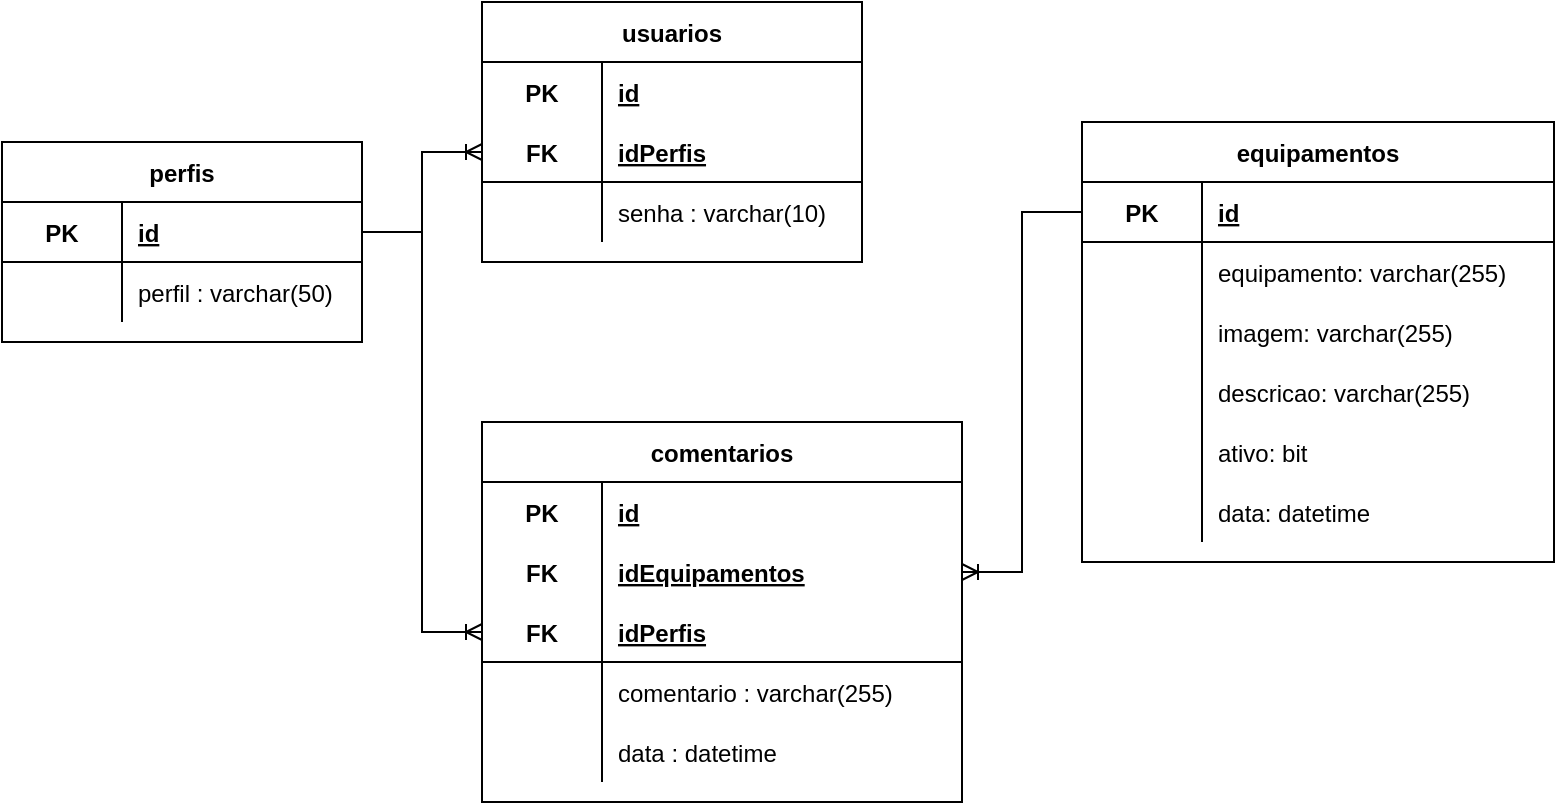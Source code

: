 <mxfile version="15.8.4" type="device" pages="2"><diagram id="UHGHLjbAHLMHH_Gw49UI" name="Lógico"><mxGraphModel dx="1038" dy="649" grid="1" gridSize="10" guides="1" tooltips="1" connect="1" arrows="1" fold="1" page="1" pageScale="1" pageWidth="827" pageHeight="1169" math="0" shadow="0"><root><mxCell id="0"/><mxCell id="1" parent="0"/><mxCell id="L-0Kk4IJOITiNblJpcal-1" value="usuarios" style="shape=table;startSize=30;container=1;collapsible=1;childLayout=tableLayout;fixedRows=1;rowLines=0;fontStyle=1;align=center;resizeLast=1;" vertex="1" parent="1"><mxGeometry x="280" y="150" width="190" height="130" as="geometry"/></mxCell><mxCell id="L-0Kk4IJOITiNblJpcal-2" value="" style="shape=partialRectangle;collapsible=0;dropTarget=0;pointerEvents=0;fillColor=none;top=0;left=0;bottom=0;right=0;points=[[0,0.5],[1,0.5]];portConstraint=eastwest;" vertex="1" parent="L-0Kk4IJOITiNblJpcal-1"><mxGeometry y="30" width="190" height="30" as="geometry"/></mxCell><mxCell id="L-0Kk4IJOITiNblJpcal-3" value="PK" style="shape=partialRectangle;connectable=0;fillColor=none;top=0;left=0;bottom=0;right=0;fontStyle=1;overflow=hidden;" vertex="1" parent="L-0Kk4IJOITiNblJpcal-2"><mxGeometry width="60" height="30" as="geometry"><mxRectangle width="60" height="30" as="alternateBounds"/></mxGeometry></mxCell><mxCell id="L-0Kk4IJOITiNblJpcal-4" value="id" style="shape=partialRectangle;connectable=0;fillColor=none;top=0;left=0;bottom=0;right=0;align=left;spacingLeft=6;fontStyle=5;overflow=hidden;" vertex="1" parent="L-0Kk4IJOITiNblJpcal-2"><mxGeometry x="60" width="130" height="30" as="geometry"><mxRectangle width="130" height="30" as="alternateBounds"/></mxGeometry></mxCell><mxCell id="L-0Kk4IJOITiNblJpcal-5" value="" style="shape=partialRectangle;collapsible=0;dropTarget=0;pointerEvents=0;fillColor=none;top=0;left=0;bottom=1;right=0;points=[[0,0.5],[1,0.5]];portConstraint=eastwest;" vertex="1" parent="L-0Kk4IJOITiNblJpcal-1"><mxGeometry y="60" width="190" height="30" as="geometry"/></mxCell><mxCell id="L-0Kk4IJOITiNblJpcal-6" value="FK" style="shape=partialRectangle;connectable=0;fillColor=none;top=0;left=0;bottom=0;right=0;fontStyle=1;overflow=hidden;" vertex="1" parent="L-0Kk4IJOITiNblJpcal-5"><mxGeometry width="60" height="30" as="geometry"><mxRectangle width="60" height="30" as="alternateBounds"/></mxGeometry></mxCell><mxCell id="L-0Kk4IJOITiNblJpcal-7" value="idPerfis" style="shape=partialRectangle;connectable=0;fillColor=none;top=0;left=0;bottom=0;right=0;align=left;spacingLeft=6;fontStyle=5;overflow=hidden;" vertex="1" parent="L-0Kk4IJOITiNblJpcal-5"><mxGeometry x="60" width="130" height="30" as="geometry"><mxRectangle width="130" height="30" as="alternateBounds"/></mxGeometry></mxCell><mxCell id="L-0Kk4IJOITiNblJpcal-8" value="" style="shape=partialRectangle;collapsible=0;dropTarget=0;pointerEvents=0;fillColor=none;top=0;left=0;bottom=0;right=0;points=[[0,0.5],[1,0.5]];portConstraint=eastwest;" vertex="1" parent="L-0Kk4IJOITiNblJpcal-1"><mxGeometry y="90" width="190" height="30" as="geometry"/></mxCell><mxCell id="L-0Kk4IJOITiNblJpcal-9" value="" style="shape=partialRectangle;connectable=0;fillColor=none;top=0;left=0;bottom=0;right=0;editable=1;overflow=hidden;" vertex="1" parent="L-0Kk4IJOITiNblJpcal-8"><mxGeometry width="60" height="30" as="geometry"><mxRectangle width="60" height="30" as="alternateBounds"/></mxGeometry></mxCell><mxCell id="L-0Kk4IJOITiNblJpcal-10" value="senha : varchar(10)" style="shape=partialRectangle;connectable=0;fillColor=none;top=0;left=0;bottom=0;right=0;align=left;spacingLeft=6;overflow=hidden;" vertex="1" parent="L-0Kk4IJOITiNblJpcal-8"><mxGeometry x="60" width="130" height="30" as="geometry"><mxRectangle width="130" height="30" as="alternateBounds"/></mxGeometry></mxCell><mxCell id="L-0Kk4IJOITiNblJpcal-14" value="equipamentos" style="shape=table;startSize=30;container=1;collapsible=1;childLayout=tableLayout;fixedRows=1;rowLines=0;fontStyle=1;align=center;resizeLast=1;" vertex="1" parent="1"><mxGeometry x="580" y="210" width="236" height="220" as="geometry"/></mxCell><mxCell id="L-0Kk4IJOITiNblJpcal-18" value="" style="shape=partialRectangle;collapsible=0;dropTarget=0;pointerEvents=0;fillColor=none;top=0;left=0;bottom=1;right=0;points=[[0,0.5],[1,0.5]];portConstraint=eastwest;" vertex="1" parent="L-0Kk4IJOITiNblJpcal-14"><mxGeometry y="30" width="236" height="30" as="geometry"/></mxCell><mxCell id="L-0Kk4IJOITiNblJpcal-19" value="PK" style="shape=partialRectangle;connectable=0;fillColor=none;top=0;left=0;bottom=0;right=0;fontStyle=1;overflow=hidden;" vertex="1" parent="L-0Kk4IJOITiNblJpcal-18"><mxGeometry width="60" height="30" as="geometry"><mxRectangle width="60" height="30" as="alternateBounds"/></mxGeometry></mxCell><mxCell id="L-0Kk4IJOITiNblJpcal-20" value="id" style="shape=partialRectangle;connectable=0;fillColor=none;top=0;left=0;bottom=0;right=0;align=left;spacingLeft=6;fontStyle=5;overflow=hidden;" vertex="1" parent="L-0Kk4IJOITiNblJpcal-18"><mxGeometry x="60" width="176" height="30" as="geometry"><mxRectangle width="176" height="30" as="alternateBounds"/></mxGeometry></mxCell><mxCell id="L-0Kk4IJOITiNblJpcal-21" value="" style="shape=partialRectangle;collapsible=0;dropTarget=0;pointerEvents=0;fillColor=none;top=0;left=0;bottom=0;right=0;points=[[0,0.5],[1,0.5]];portConstraint=eastwest;" vertex="1" parent="L-0Kk4IJOITiNblJpcal-14"><mxGeometry y="60" width="236" height="30" as="geometry"/></mxCell><mxCell id="L-0Kk4IJOITiNblJpcal-22" value="" style="shape=partialRectangle;connectable=0;fillColor=none;top=0;left=0;bottom=0;right=0;editable=1;overflow=hidden;" vertex="1" parent="L-0Kk4IJOITiNblJpcal-21"><mxGeometry width="60" height="30" as="geometry"><mxRectangle width="60" height="30" as="alternateBounds"/></mxGeometry></mxCell><mxCell id="L-0Kk4IJOITiNblJpcal-23" value="equipamento: varchar(255)" style="shape=partialRectangle;connectable=0;fillColor=none;top=0;left=0;bottom=0;right=0;align=left;spacingLeft=6;overflow=hidden;" vertex="1" parent="L-0Kk4IJOITiNblJpcal-21"><mxGeometry x="60" width="176" height="30" as="geometry"><mxRectangle width="176" height="30" as="alternateBounds"/></mxGeometry></mxCell><mxCell id="L-0Kk4IJOITiNblJpcal-56" value="" style="shape=partialRectangle;collapsible=0;dropTarget=0;pointerEvents=0;fillColor=none;top=0;left=0;bottom=0;right=0;points=[[0,0.5],[1,0.5]];portConstraint=eastwest;" vertex="1" parent="L-0Kk4IJOITiNblJpcal-14"><mxGeometry y="90" width="236" height="30" as="geometry"/></mxCell><mxCell id="L-0Kk4IJOITiNblJpcal-57" value="" style="shape=partialRectangle;connectable=0;fillColor=none;top=0;left=0;bottom=0;right=0;editable=1;overflow=hidden;" vertex="1" parent="L-0Kk4IJOITiNblJpcal-56"><mxGeometry width="60" height="30" as="geometry"><mxRectangle width="60" height="30" as="alternateBounds"/></mxGeometry></mxCell><mxCell id="L-0Kk4IJOITiNblJpcal-58" value="imagem: varchar(255)" style="shape=partialRectangle;connectable=0;fillColor=none;top=0;left=0;bottom=0;right=0;align=left;spacingLeft=6;overflow=hidden;" vertex="1" parent="L-0Kk4IJOITiNblJpcal-56"><mxGeometry x="60" width="176" height="30" as="geometry"><mxRectangle width="176" height="30" as="alternateBounds"/></mxGeometry></mxCell><mxCell id="L-0Kk4IJOITiNblJpcal-59" value="" style="shape=partialRectangle;collapsible=0;dropTarget=0;pointerEvents=0;fillColor=none;top=0;left=0;bottom=0;right=0;points=[[0,0.5],[1,0.5]];portConstraint=eastwest;" vertex="1" parent="L-0Kk4IJOITiNblJpcal-14"><mxGeometry y="120" width="236" height="30" as="geometry"/></mxCell><mxCell id="L-0Kk4IJOITiNblJpcal-60" value="" style="shape=partialRectangle;connectable=0;fillColor=none;top=0;left=0;bottom=0;right=0;editable=1;overflow=hidden;" vertex="1" parent="L-0Kk4IJOITiNblJpcal-59"><mxGeometry width="60" height="30" as="geometry"><mxRectangle width="60" height="30" as="alternateBounds"/></mxGeometry></mxCell><mxCell id="L-0Kk4IJOITiNblJpcal-61" value="descricao: varchar(255)" style="shape=partialRectangle;connectable=0;fillColor=none;top=0;left=0;bottom=0;right=0;align=left;spacingLeft=6;overflow=hidden;" vertex="1" parent="L-0Kk4IJOITiNblJpcal-59"><mxGeometry x="60" width="176" height="30" as="geometry"><mxRectangle width="176" height="30" as="alternateBounds"/></mxGeometry></mxCell><mxCell id="L-0Kk4IJOITiNblJpcal-62" value="" style="shape=partialRectangle;collapsible=0;dropTarget=0;pointerEvents=0;fillColor=none;top=0;left=0;bottom=0;right=0;points=[[0,0.5],[1,0.5]];portConstraint=eastwest;" vertex="1" parent="L-0Kk4IJOITiNblJpcal-14"><mxGeometry y="150" width="236" height="30" as="geometry"/></mxCell><mxCell id="L-0Kk4IJOITiNblJpcal-63" value="" style="shape=partialRectangle;connectable=0;fillColor=none;top=0;left=0;bottom=0;right=0;editable=1;overflow=hidden;" vertex="1" parent="L-0Kk4IJOITiNblJpcal-62"><mxGeometry width="60" height="30" as="geometry"><mxRectangle width="60" height="30" as="alternateBounds"/></mxGeometry></mxCell><mxCell id="L-0Kk4IJOITiNblJpcal-64" value="ativo: bit" style="shape=partialRectangle;connectable=0;fillColor=none;top=0;left=0;bottom=0;right=0;align=left;spacingLeft=6;overflow=hidden;" vertex="1" parent="L-0Kk4IJOITiNblJpcal-62"><mxGeometry x="60" width="176" height="30" as="geometry"><mxRectangle width="176" height="30" as="alternateBounds"/></mxGeometry></mxCell><mxCell id="L-0Kk4IJOITiNblJpcal-65" value="" style="shape=partialRectangle;collapsible=0;dropTarget=0;pointerEvents=0;fillColor=none;top=0;left=0;bottom=0;right=0;points=[[0,0.5],[1,0.5]];portConstraint=eastwest;" vertex="1" parent="L-0Kk4IJOITiNblJpcal-14"><mxGeometry y="180" width="236" height="30" as="geometry"/></mxCell><mxCell id="L-0Kk4IJOITiNblJpcal-66" value="" style="shape=partialRectangle;connectable=0;fillColor=none;top=0;left=0;bottom=0;right=0;editable=1;overflow=hidden;" vertex="1" parent="L-0Kk4IJOITiNblJpcal-65"><mxGeometry width="60" height="30" as="geometry"><mxRectangle width="60" height="30" as="alternateBounds"/></mxGeometry></mxCell><mxCell id="L-0Kk4IJOITiNblJpcal-67" value="data: datetime" style="shape=partialRectangle;connectable=0;fillColor=none;top=0;left=0;bottom=0;right=0;align=left;spacingLeft=6;overflow=hidden;" vertex="1" parent="L-0Kk4IJOITiNblJpcal-65"><mxGeometry x="60" width="176" height="30" as="geometry"><mxRectangle width="176" height="30" as="alternateBounds"/></mxGeometry></mxCell><mxCell id="L-0Kk4IJOITiNblJpcal-27" value="perfis" style="shape=table;startSize=30;container=1;collapsible=1;childLayout=tableLayout;fixedRows=1;rowLines=0;fontStyle=1;align=center;resizeLast=1;" vertex="1" parent="1"><mxGeometry x="40" y="220" width="180" height="100" as="geometry"/></mxCell><mxCell id="L-0Kk4IJOITiNblJpcal-31" value="" style="shape=partialRectangle;collapsible=0;dropTarget=0;pointerEvents=0;fillColor=none;top=0;left=0;bottom=1;right=0;points=[[0,0.5],[1,0.5]];portConstraint=eastwest;" vertex="1" parent="L-0Kk4IJOITiNblJpcal-27"><mxGeometry y="30" width="180" height="30" as="geometry"/></mxCell><mxCell id="L-0Kk4IJOITiNblJpcal-32" value="PK" style="shape=partialRectangle;connectable=0;fillColor=none;top=0;left=0;bottom=0;right=0;fontStyle=1;overflow=hidden;" vertex="1" parent="L-0Kk4IJOITiNblJpcal-31"><mxGeometry width="60" height="30" as="geometry"><mxRectangle width="60" height="30" as="alternateBounds"/></mxGeometry></mxCell><mxCell id="L-0Kk4IJOITiNblJpcal-33" value="id" style="shape=partialRectangle;connectable=0;fillColor=none;top=0;left=0;bottom=0;right=0;align=left;spacingLeft=6;fontStyle=5;overflow=hidden;" vertex="1" parent="L-0Kk4IJOITiNblJpcal-31"><mxGeometry x="60" width="120" height="30" as="geometry"><mxRectangle width="120" height="30" as="alternateBounds"/></mxGeometry></mxCell><mxCell id="L-0Kk4IJOITiNblJpcal-34" value="" style="shape=partialRectangle;collapsible=0;dropTarget=0;pointerEvents=0;fillColor=none;top=0;left=0;bottom=0;right=0;points=[[0,0.5],[1,0.5]];portConstraint=eastwest;" vertex="1" parent="L-0Kk4IJOITiNblJpcal-27"><mxGeometry y="60" width="180" height="30" as="geometry"/></mxCell><mxCell id="L-0Kk4IJOITiNblJpcal-35" value="" style="shape=partialRectangle;connectable=0;fillColor=none;top=0;left=0;bottom=0;right=0;editable=1;overflow=hidden;" vertex="1" parent="L-0Kk4IJOITiNblJpcal-34"><mxGeometry width="60" height="30" as="geometry"><mxRectangle width="60" height="30" as="alternateBounds"/></mxGeometry></mxCell><mxCell id="L-0Kk4IJOITiNblJpcal-36" value="perfil : varchar(50)" style="shape=partialRectangle;connectable=0;fillColor=none;top=0;left=0;bottom=0;right=0;align=left;spacingLeft=6;overflow=hidden;" vertex="1" parent="L-0Kk4IJOITiNblJpcal-34"><mxGeometry x="60" width="120" height="30" as="geometry"><mxRectangle width="120" height="30" as="alternateBounds"/></mxGeometry></mxCell><mxCell id="L-0Kk4IJOITiNblJpcal-40" value="comentarios" style="shape=table;startSize=30;container=1;collapsible=1;childLayout=tableLayout;fixedRows=1;rowLines=0;fontStyle=1;align=center;resizeLast=1;" vertex="1" parent="1"><mxGeometry x="280" y="360" width="240" height="190" as="geometry"/></mxCell><mxCell id="L-0Kk4IJOITiNblJpcal-41" value="" style="shape=partialRectangle;collapsible=0;dropTarget=0;pointerEvents=0;fillColor=none;top=0;left=0;bottom=0;right=0;points=[[0,0.5],[1,0.5]];portConstraint=eastwest;" vertex="1" parent="L-0Kk4IJOITiNblJpcal-40"><mxGeometry y="30" width="240" height="30" as="geometry"/></mxCell><mxCell id="L-0Kk4IJOITiNblJpcal-42" value="PK" style="shape=partialRectangle;connectable=0;fillColor=none;top=0;left=0;bottom=0;right=0;fontStyle=1;overflow=hidden;" vertex="1" parent="L-0Kk4IJOITiNblJpcal-41"><mxGeometry width="60" height="30" as="geometry"><mxRectangle width="60" height="30" as="alternateBounds"/></mxGeometry></mxCell><mxCell id="L-0Kk4IJOITiNblJpcal-43" value="id" style="shape=partialRectangle;connectable=0;fillColor=none;top=0;left=0;bottom=0;right=0;align=left;spacingLeft=6;fontStyle=5;overflow=hidden;" vertex="1" parent="L-0Kk4IJOITiNblJpcal-41"><mxGeometry x="60" width="180" height="30" as="geometry"><mxRectangle width="180" height="30" as="alternateBounds"/></mxGeometry></mxCell><mxCell id="L-0Kk4IJOITiNblJpcal-53" value="" style="shape=partialRectangle;collapsible=0;dropTarget=0;pointerEvents=0;fillColor=none;top=0;left=0;bottom=0;right=0;points=[[0,0.5],[1,0.5]];portConstraint=eastwest;" vertex="1" parent="L-0Kk4IJOITiNblJpcal-40"><mxGeometry y="60" width="240" height="30" as="geometry"/></mxCell><mxCell id="L-0Kk4IJOITiNblJpcal-54" value="FK" style="shape=partialRectangle;connectable=0;fillColor=none;top=0;left=0;bottom=0;right=0;fontStyle=1;overflow=hidden;" vertex="1" parent="L-0Kk4IJOITiNblJpcal-53"><mxGeometry width="60" height="30" as="geometry"><mxRectangle width="60" height="30" as="alternateBounds"/></mxGeometry></mxCell><mxCell id="L-0Kk4IJOITiNblJpcal-55" value="idEquipamentos" style="shape=partialRectangle;connectable=0;fillColor=none;top=0;left=0;bottom=0;right=0;align=left;spacingLeft=6;fontStyle=5;overflow=hidden;" vertex="1" parent="L-0Kk4IJOITiNblJpcal-53"><mxGeometry x="60" width="180" height="30" as="geometry"><mxRectangle width="180" height="30" as="alternateBounds"/></mxGeometry></mxCell><mxCell id="L-0Kk4IJOITiNblJpcal-44" value="" style="shape=partialRectangle;collapsible=0;dropTarget=0;pointerEvents=0;fillColor=none;top=0;left=0;bottom=1;right=0;points=[[0,0.5],[1,0.5]];portConstraint=eastwest;" vertex="1" parent="L-0Kk4IJOITiNblJpcal-40"><mxGeometry y="90" width="240" height="30" as="geometry"/></mxCell><mxCell id="L-0Kk4IJOITiNblJpcal-45" value="FK" style="shape=partialRectangle;connectable=0;fillColor=none;top=0;left=0;bottom=0;right=0;fontStyle=1;overflow=hidden;" vertex="1" parent="L-0Kk4IJOITiNblJpcal-44"><mxGeometry width="60" height="30" as="geometry"><mxRectangle width="60" height="30" as="alternateBounds"/></mxGeometry></mxCell><mxCell id="L-0Kk4IJOITiNblJpcal-46" value="idPerfis" style="shape=partialRectangle;connectable=0;fillColor=none;top=0;left=0;bottom=0;right=0;align=left;spacingLeft=6;fontStyle=5;overflow=hidden;" vertex="1" parent="L-0Kk4IJOITiNblJpcal-44"><mxGeometry x="60" width="180" height="30" as="geometry"><mxRectangle width="180" height="30" as="alternateBounds"/></mxGeometry></mxCell><mxCell id="L-0Kk4IJOITiNblJpcal-47" value="" style="shape=partialRectangle;collapsible=0;dropTarget=0;pointerEvents=0;fillColor=none;top=0;left=0;bottom=0;right=0;points=[[0,0.5],[1,0.5]];portConstraint=eastwest;" vertex="1" parent="L-0Kk4IJOITiNblJpcal-40"><mxGeometry y="120" width="240" height="30" as="geometry"/></mxCell><mxCell id="L-0Kk4IJOITiNblJpcal-48" value="" style="shape=partialRectangle;connectable=0;fillColor=none;top=0;left=0;bottom=0;right=0;editable=1;overflow=hidden;" vertex="1" parent="L-0Kk4IJOITiNblJpcal-47"><mxGeometry width="60" height="30" as="geometry"><mxRectangle width="60" height="30" as="alternateBounds"/></mxGeometry></mxCell><mxCell id="L-0Kk4IJOITiNblJpcal-49" value="comentario : varchar(255)" style="shape=partialRectangle;connectable=0;fillColor=none;top=0;left=0;bottom=0;right=0;align=left;spacingLeft=6;overflow=hidden;" vertex="1" parent="L-0Kk4IJOITiNblJpcal-47"><mxGeometry x="60" width="180" height="30" as="geometry"><mxRectangle width="180" height="30" as="alternateBounds"/></mxGeometry></mxCell><mxCell id="L-0Kk4IJOITiNblJpcal-50" value="" style="shape=partialRectangle;collapsible=0;dropTarget=0;pointerEvents=0;fillColor=none;top=0;left=0;bottom=0;right=0;points=[[0,0.5],[1,0.5]];portConstraint=eastwest;" vertex="1" parent="L-0Kk4IJOITiNblJpcal-40"><mxGeometry y="150" width="240" height="30" as="geometry"/></mxCell><mxCell id="L-0Kk4IJOITiNblJpcal-51" value="" style="shape=partialRectangle;connectable=0;fillColor=none;top=0;left=0;bottom=0;right=0;editable=1;overflow=hidden;" vertex="1" parent="L-0Kk4IJOITiNblJpcal-50"><mxGeometry width="60" height="30" as="geometry"><mxRectangle width="60" height="30" as="alternateBounds"/></mxGeometry></mxCell><mxCell id="L-0Kk4IJOITiNblJpcal-52" value="data : datetime" style="shape=partialRectangle;connectable=0;fillColor=none;top=0;left=0;bottom=0;right=0;align=left;spacingLeft=6;overflow=hidden;" vertex="1" parent="L-0Kk4IJOITiNblJpcal-50"><mxGeometry x="60" width="180" height="30" as="geometry"><mxRectangle width="180" height="30" as="alternateBounds"/></mxGeometry></mxCell><mxCell id="L-0Kk4IJOITiNblJpcal-68" value="" style="edgeStyle=entityRelationEdgeStyle;fontSize=12;html=1;endArrow=ERoneToMany;rounded=0;" edge="1" parent="1" source="L-0Kk4IJOITiNblJpcal-31" target="L-0Kk4IJOITiNblJpcal-5"><mxGeometry width="100" height="100" relative="1" as="geometry"><mxPoint x="530" y="380" as="sourcePoint"/><mxPoint x="630" y="280" as="targetPoint"/></mxGeometry></mxCell><mxCell id="L-0Kk4IJOITiNblJpcal-69" value="" style="edgeStyle=entityRelationEdgeStyle;fontSize=12;html=1;endArrow=ERoneToMany;rounded=0;" edge="1" parent="1" source="L-0Kk4IJOITiNblJpcal-18" target="L-0Kk4IJOITiNblJpcal-53"><mxGeometry width="100" height="100" relative="1" as="geometry"><mxPoint x="450" y="270" as="sourcePoint"/><mxPoint x="610" y="300" as="targetPoint"/></mxGeometry></mxCell><mxCell id="L-0Kk4IJOITiNblJpcal-70" value="" style="edgeStyle=entityRelationEdgeStyle;fontSize=12;html=1;endArrow=ERoneToMany;rounded=0;" edge="1" parent="1" source="L-0Kk4IJOITiNblJpcal-31" target="L-0Kk4IJOITiNblJpcal-44"><mxGeometry width="100" height="100" relative="1" as="geometry"><mxPoint x="630" y="415" as="sourcePoint"/><mxPoint x="530" y="445" as="targetPoint"/></mxGeometry></mxCell></root></mxGraphModel></diagram><diagram id="wCpz3H5R9Ymp6LbYYtwA" name="Atividades"><mxGraphModel dx="1038" dy="649" grid="1" gridSize="10" guides="1" tooltips="1" connect="1" arrows="1" fold="1" page="1" pageScale="1" pageWidth="827" pageHeight="1169" math="0" shadow="0"><root><mxCell id="qL6ruLluG8ddTmC6cx3d-0"/><mxCell id="qL6ruLluG8ddTmC6cx3d-1" parent="qL6ruLluG8ddTmC6cx3d-0"/><mxCell id="dM7V7hw_hH0eafNiyGDo-0" value="" style="ellipse;html=1;shape=startState;fillColor=#000000;strokeColor=#ff0000;" vertex="1" parent="qL6ruLluG8ddTmC6cx3d-1"><mxGeometry x="265" y="340" width="30" height="30" as="geometry"/></mxCell><mxCell id="dM7V7hw_hH0eafNiyGDo-1" value="" style="edgeStyle=orthogonalEdgeStyle;html=1;verticalAlign=bottom;endArrow=open;endSize=8;strokeColor=#ff0000;rounded=0;entryX=0.5;entryY=0;entryDx=0;entryDy=0;" edge="1" source="dM7V7hw_hH0eafNiyGDo-0" parent="qL6ruLluG8ddTmC6cx3d-1" target="dM7V7hw_hH0eafNiyGDo-3"><mxGeometry relative="1" as="geometry"><mxPoint x="281" y="410" as="targetPoint"/></mxGeometry></mxCell><mxCell id="dM7V7hw_hH0eafNiyGDo-2" value="" style="ellipse;html=1;shape=endState;fillColor=#000000;strokeColor=#ff0000;" vertex="1" parent="qL6ruLluG8ddTmC6cx3d-1"><mxGeometry x="481" y="845" width="30" height="30" as="geometry"/></mxCell><mxCell id="dM7V7hw_hH0eafNiyGDo-3" value="Efetuat Login" style="rounded=1;whiteSpace=wrap;html=1;arcSize=40;fontColor=#000000;fillColor=#ffffc0;strokeColor=#ff0000;" vertex="1" parent="qL6ruLluG8ddTmC6cx3d-1"><mxGeometry x="220" y="430" width="120" height="40" as="geometry"/></mxCell><mxCell id="dM7V7hw_hH0eafNiyGDo-4" value="" style="edgeStyle=orthogonalEdgeStyle;html=1;verticalAlign=bottom;endArrow=open;endSize=8;strokeColor=#ff0000;rounded=0;" edge="1" source="dM7V7hw_hH0eafNiyGDo-3" parent="qL6ruLluG8ddTmC6cx3d-1"><mxGeometry relative="1" as="geometry"><mxPoint x="280" y="530" as="targetPoint"/></mxGeometry></mxCell><mxCell id="dM7V7hw_hH0eafNiyGDo-5" value="Usuario é válido?" style="rhombus;whiteSpace=wrap;html=1;fillColor=#ffffc0;strokeColor=#ff0000;" vertex="1" parent="qL6ruLluG8ddTmC6cx3d-1"><mxGeometry x="225" y="530" width="110" height="70" as="geometry"/></mxCell><mxCell id="dM7V7hw_hH0eafNiyGDo-6" value="NAO" style="edgeStyle=orthogonalEdgeStyle;html=1;align=left;verticalAlign=bottom;endArrow=open;endSize=8;strokeColor=#ff0000;rounded=0;" edge="1" source="dM7V7hw_hH0eafNiyGDo-5" parent="qL6ruLluG8ddTmC6cx3d-1"><mxGeometry x="-1" relative="1" as="geometry"><mxPoint x="436" y="565" as="targetPoint"/><Array as="points"><mxPoint x="416" y="565"/></Array></mxGeometry></mxCell><mxCell id="dM7V7hw_hH0eafNiyGDo-7" value="SIM" style="edgeStyle=orthogonalEdgeStyle;html=1;align=left;verticalAlign=top;endArrow=open;endSize=8;strokeColor=#ff0000;rounded=0;entryX=0.5;entryY=0;entryDx=0;entryDy=0;" edge="1" source="dM7V7hw_hH0eafNiyGDo-5" parent="qL6ruLluG8ddTmC6cx3d-1" target="dM7V7hw_hH0eafNiyGDo-10"><mxGeometry x="-1" y="-20" relative="1" as="geometry"><mxPoint x="286" y="650" as="targetPoint"/><mxPoint x="20" y="-20" as="offset"/></mxGeometry></mxCell><mxCell id="dM7V7hw_hH0eafNiyGDo-9" style="edgeStyle=orthogonalEdgeStyle;rounded=0;orthogonalLoop=1;jettySize=auto;html=1;exitX=0.5;exitY=0;exitDx=0;exitDy=0;entryX=1;entryY=0.5;entryDx=0;entryDy=0;" edge="1" parent="qL6ruLluG8ddTmC6cx3d-1" source="dM7V7hw_hH0eafNiyGDo-8" target="dM7V7hw_hH0eafNiyGDo-3"><mxGeometry relative="1" as="geometry"/></mxCell><mxCell id="dM7V7hw_hH0eafNiyGDo-8" value="Usuário inválido" style="rounded=1;whiteSpace=wrap;html=1;arcSize=40;fontColor=#000000;fillColor=#ffffc0;strokeColor=#ff0000;" vertex="1" parent="qL6ruLluG8ddTmC6cx3d-1"><mxGeometry x="436" y="545" width="120" height="40" as="geometry"/></mxCell><mxCell id="dM7V7hw_hH0eafNiyGDo-12" style="edgeStyle=orthogonalEdgeStyle;rounded=0;orthogonalLoop=1;jettySize=auto;html=1;" edge="1" parent="qL6ruLluG8ddTmC6cx3d-1" source="dM7V7hw_hH0eafNiyGDo-10" target="dM7V7hw_hH0eafNiyGDo-11"><mxGeometry relative="1" as="geometry"/></mxCell><mxCell id="dM7V7hw_hH0eafNiyGDo-18" style="edgeStyle=orthogonalEdgeStyle;rounded=0;orthogonalLoop=1;jettySize=auto;html=1;exitX=1;exitY=0.5;exitDx=0;exitDy=0;" edge="1" parent="qL6ruLluG8ddTmC6cx3d-1" source="dM7V7hw_hH0eafNiyGDo-10" target="dM7V7hw_hH0eafNiyGDo-17"><mxGeometry relative="1" as="geometry"/></mxCell><mxCell id="dM7V7hw_hH0eafNiyGDo-10" value="Acessar tela de equipamentos" style="rounded=1;whiteSpace=wrap;html=1;arcSize=40;fontColor=#000000;fillColor=#ffffc0;strokeColor=#ff0000;" vertex="1" parent="qL6ruLluG8ddTmC6cx3d-1"><mxGeometry x="220" y="660" width="120" height="40" as="geometry"/></mxCell><mxCell id="dM7V7hw_hH0eafNiyGDo-15" style="edgeStyle=orthogonalEdgeStyle;rounded=0;orthogonalLoop=1;jettySize=auto;html=1;entryX=0.5;entryY=0;entryDx=0;entryDy=0;" edge="1" parent="qL6ruLluG8ddTmC6cx3d-1" source="dM7V7hw_hH0eafNiyGDo-11" target="dM7V7hw_hH0eafNiyGDo-14"><mxGeometry relative="1" as="geometry"/></mxCell><mxCell id="dM7V7hw_hH0eafNiyGDo-16" style="edgeStyle=orthogonalEdgeStyle;rounded=0;orthogonalLoop=1;jettySize=auto;html=1;entryX=0;entryY=0.5;entryDx=0;entryDy=0;" edge="1" parent="qL6ruLluG8ddTmC6cx3d-1" source="dM7V7hw_hH0eafNiyGDo-11" target="dM7V7hw_hH0eafNiyGDo-13"><mxGeometry relative="1" as="geometry"/></mxCell><mxCell id="dM7V7hw_hH0eafNiyGDo-11" value="Cadastrar equipamento" style="rounded=1;whiteSpace=wrap;html=1;arcSize=40;fontColor=#000000;fillColor=#ffffc0;strokeColor=#ff0000;" vertex="1" parent="qL6ruLluG8ddTmC6cx3d-1"><mxGeometry x="220" y="750" width="120" height="40" as="geometry"/></mxCell><mxCell id="dM7V7hw_hH0eafNiyGDo-20" style="edgeStyle=orthogonalEdgeStyle;rounded=0;orthogonalLoop=1;jettySize=auto;html=1;" edge="1" parent="qL6ruLluG8ddTmC6cx3d-1" source="dM7V7hw_hH0eafNiyGDo-13" target="dM7V7hw_hH0eafNiyGDo-2"><mxGeometry relative="1" as="geometry"/></mxCell><mxCell id="dM7V7hw_hH0eafNiyGDo-13" value="Excluir equipamento" style="rounded=1;whiteSpace=wrap;html=1;arcSize=40;fontColor=#000000;fillColor=#ffffc0;strokeColor=#ff0000;" vertex="1" parent="qL6ruLluG8ddTmC6cx3d-1"><mxGeometry x="436" y="750" width="120" height="40" as="geometry"/></mxCell><mxCell id="dM7V7hw_hH0eafNiyGDo-21" style="edgeStyle=orthogonalEdgeStyle;rounded=0;orthogonalLoop=1;jettySize=auto;html=1;" edge="1" parent="qL6ruLluG8ddTmC6cx3d-1" source="dM7V7hw_hH0eafNiyGDo-14" target="dM7V7hw_hH0eafNiyGDo-2"><mxGeometry relative="1" as="geometry"/></mxCell><mxCell id="dM7V7hw_hH0eafNiyGDo-14" value="Cadastrar comentário" style="rounded=1;whiteSpace=wrap;html=1;arcSize=40;fontColor=#000000;fillColor=#ffffc0;strokeColor=#ff0000;" vertex="1" parent="qL6ruLluG8ddTmC6cx3d-1"><mxGeometry x="220" y="840" width="120" height="40" as="geometry"/></mxCell><mxCell id="dM7V7hw_hH0eafNiyGDo-19" style="edgeStyle=orthogonalEdgeStyle;rounded=0;orthogonalLoop=1;jettySize=auto;html=1;exitX=1;exitY=0.5;exitDx=0;exitDy=0;entryX=1;entryY=0.5;entryDx=0;entryDy=0;" edge="1" parent="qL6ruLluG8ddTmC6cx3d-1" source="dM7V7hw_hH0eafNiyGDo-17" target="dM7V7hw_hH0eafNiyGDo-3"><mxGeometry relative="1" as="geometry"/></mxCell><mxCell id="dM7V7hw_hH0eafNiyGDo-17" value="Deslogar da aplicação" style="rounded=1;whiteSpace=wrap;html=1;arcSize=40;fontColor=#000000;fillColor=#ffffc0;strokeColor=#ff0000;" vertex="1" parent="qL6ruLluG8ddTmC6cx3d-1"><mxGeometry x="436" y="660" width="120" height="40" as="geometry"/></mxCell></root></mxGraphModel></diagram></mxfile>